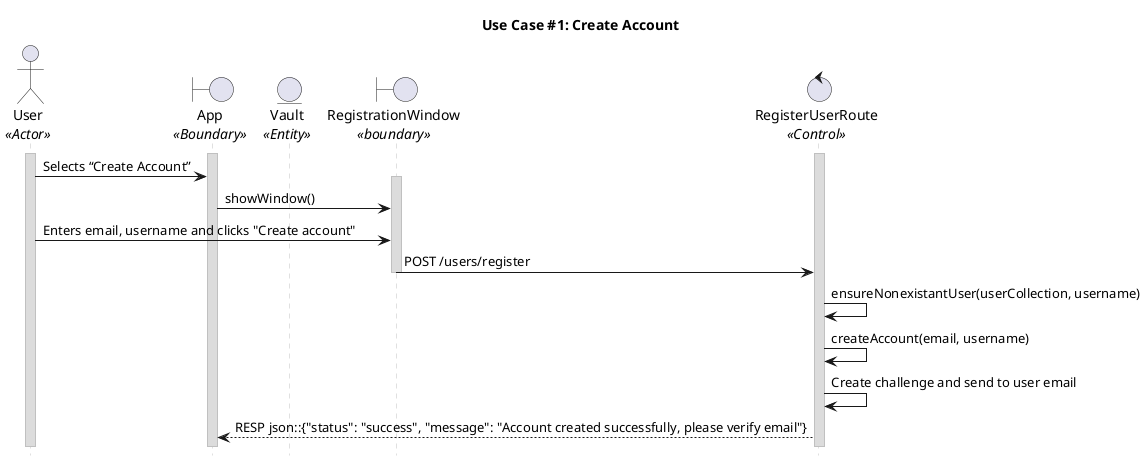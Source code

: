 @startuml uc01
title "Use Case #1: Create Account"


'Styling goes here
hide footbox
skinparam stereotypePosition bottom
skinparam sequenceMessageAlign direction
skinparam sequence {
	LifeLineBorderColor #Silver
	LifeLineBackgroundColor #Gainsboro
}

'Setup the objects involved here
actor User as u <<Actor>>
boundary App as a <<Boundary>>
entity Vault as v <<Entity>>
boundary RegistrationWindow as rw <<boundary>>
control RegisterUserRoute as rur <<Control>>

'Setup persistent objects here
activate u 
activate a
activate rur


'--- FLOW OF CONTROL STARTS HERE ---
' User selects “Create Account” on the front page.
u -> a: Selects “Create Account”

' System shows a form to create the account.
activate rw
a -> rw: showWindow()

' User enters email address, username and click "Create account"
u -> rw: Enters email, username and clicks "Create account"

' User device send a request to the server to create an account
rw -> rur: POST /users/register
deactivate rw
rur -> rur: ensureNonexistantUser(userCollection, username)
rur -> rur: createAccount(email, username)
rur -> rur: Create challenge and send to user email
rur --> a: RESP json::{"status": "success", "message": "Account created successfully, please verify email"}

'--- FLOW OF CONTROL ENDS HERE   ---

@enduml
